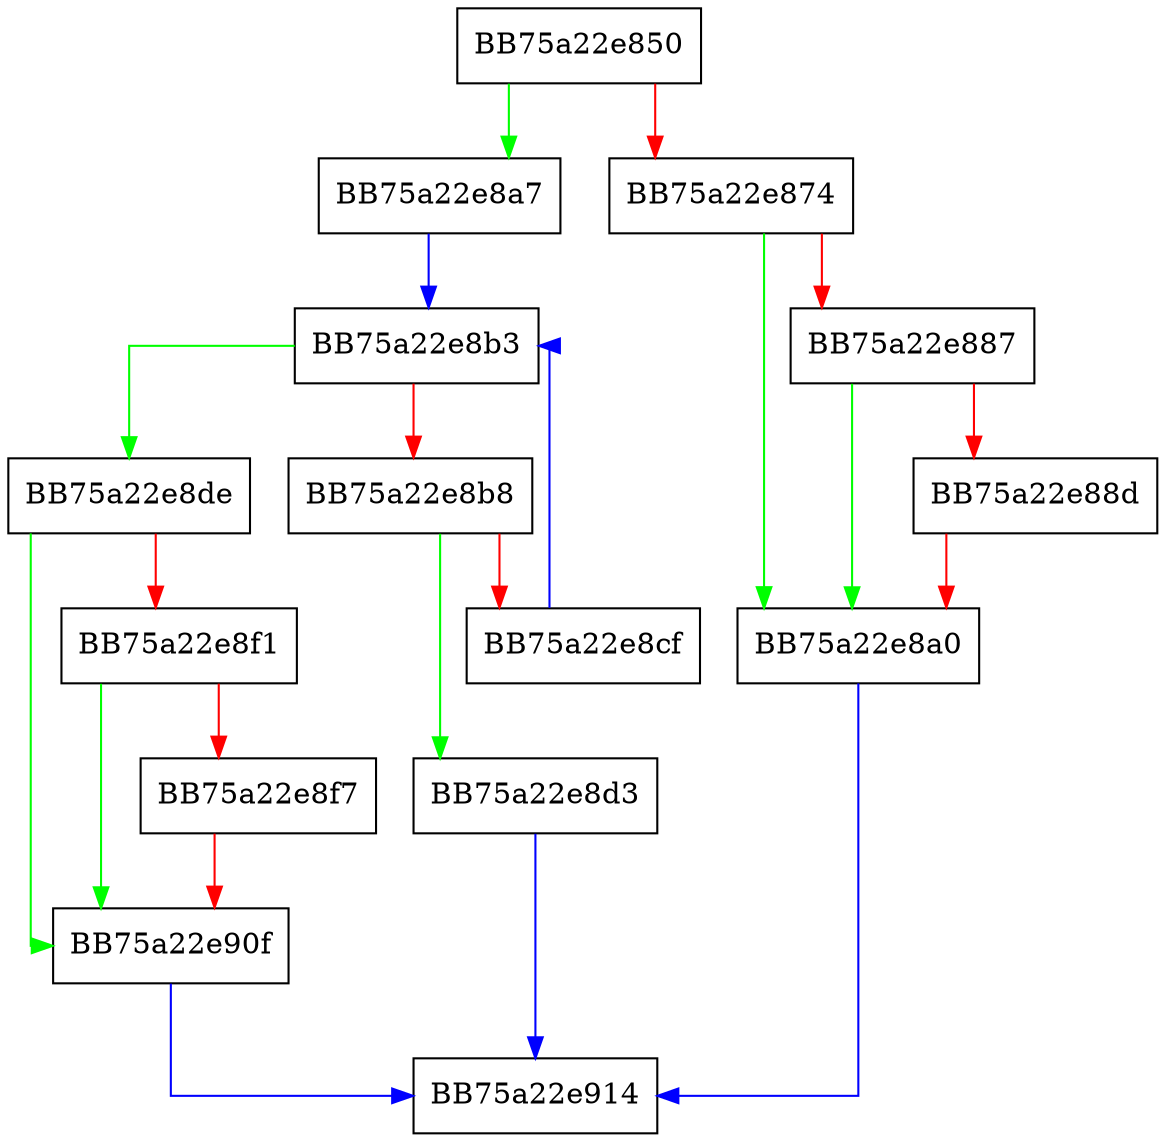 digraph GetFsHardeningFlagFromName {
  node [shape="box"];
  graph [splines=ortho];
  BB75a22e850 -> BB75a22e8a7 [color="green"];
  BB75a22e850 -> BB75a22e874 [color="red"];
  BB75a22e874 -> BB75a22e8a0 [color="green"];
  BB75a22e874 -> BB75a22e887 [color="red"];
  BB75a22e887 -> BB75a22e8a0 [color="green"];
  BB75a22e887 -> BB75a22e88d [color="red"];
  BB75a22e88d -> BB75a22e8a0 [color="red"];
  BB75a22e8a0 -> BB75a22e914 [color="blue"];
  BB75a22e8a7 -> BB75a22e8b3 [color="blue"];
  BB75a22e8b3 -> BB75a22e8de [color="green"];
  BB75a22e8b3 -> BB75a22e8b8 [color="red"];
  BB75a22e8b8 -> BB75a22e8d3 [color="green"];
  BB75a22e8b8 -> BB75a22e8cf [color="red"];
  BB75a22e8cf -> BB75a22e8b3 [color="blue"];
  BB75a22e8d3 -> BB75a22e914 [color="blue"];
  BB75a22e8de -> BB75a22e90f [color="green"];
  BB75a22e8de -> BB75a22e8f1 [color="red"];
  BB75a22e8f1 -> BB75a22e90f [color="green"];
  BB75a22e8f1 -> BB75a22e8f7 [color="red"];
  BB75a22e8f7 -> BB75a22e90f [color="red"];
  BB75a22e90f -> BB75a22e914 [color="blue"];
}